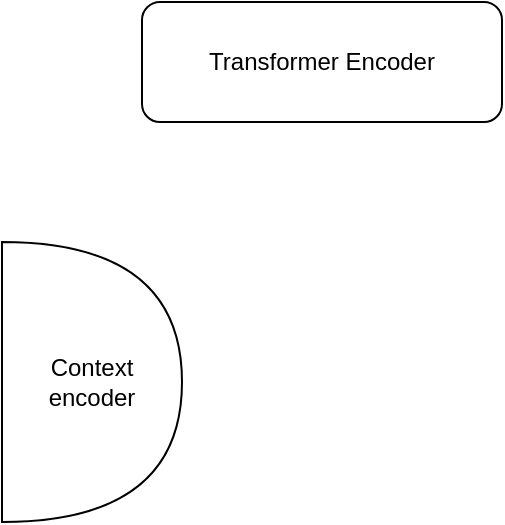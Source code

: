 <mxfile version="24.7.1" type="github">
  <diagram name="Page-1" id="cO37kT2sqG0ceyI2VDh8">
    <mxGraphModel dx="977" dy="680" grid="1" gridSize="10" guides="1" tooltips="1" connect="1" arrows="1" fold="1" page="1" pageScale="1" pageWidth="827" pageHeight="1169" math="0" shadow="0">
      <root>
        <mxCell id="0" />
        <mxCell id="1" parent="0" />
        <mxCell id="fV0yyooUDu2cBFFDRjJw-1" value="Transformer Encoder" style="rounded=1;whiteSpace=wrap;html=1;" vertex="1" parent="1">
          <mxGeometry x="270" y="320" width="180" height="60" as="geometry" />
        </mxCell>
        <mxCell id="fV0yyooUDu2cBFFDRjJw-2" value="Context&lt;div&gt;encoder&lt;/div&gt;" style="shape=or;whiteSpace=wrap;html=1;" vertex="1" parent="1">
          <mxGeometry x="200" y="440" width="90" height="140" as="geometry" />
        </mxCell>
      </root>
    </mxGraphModel>
  </diagram>
</mxfile>
